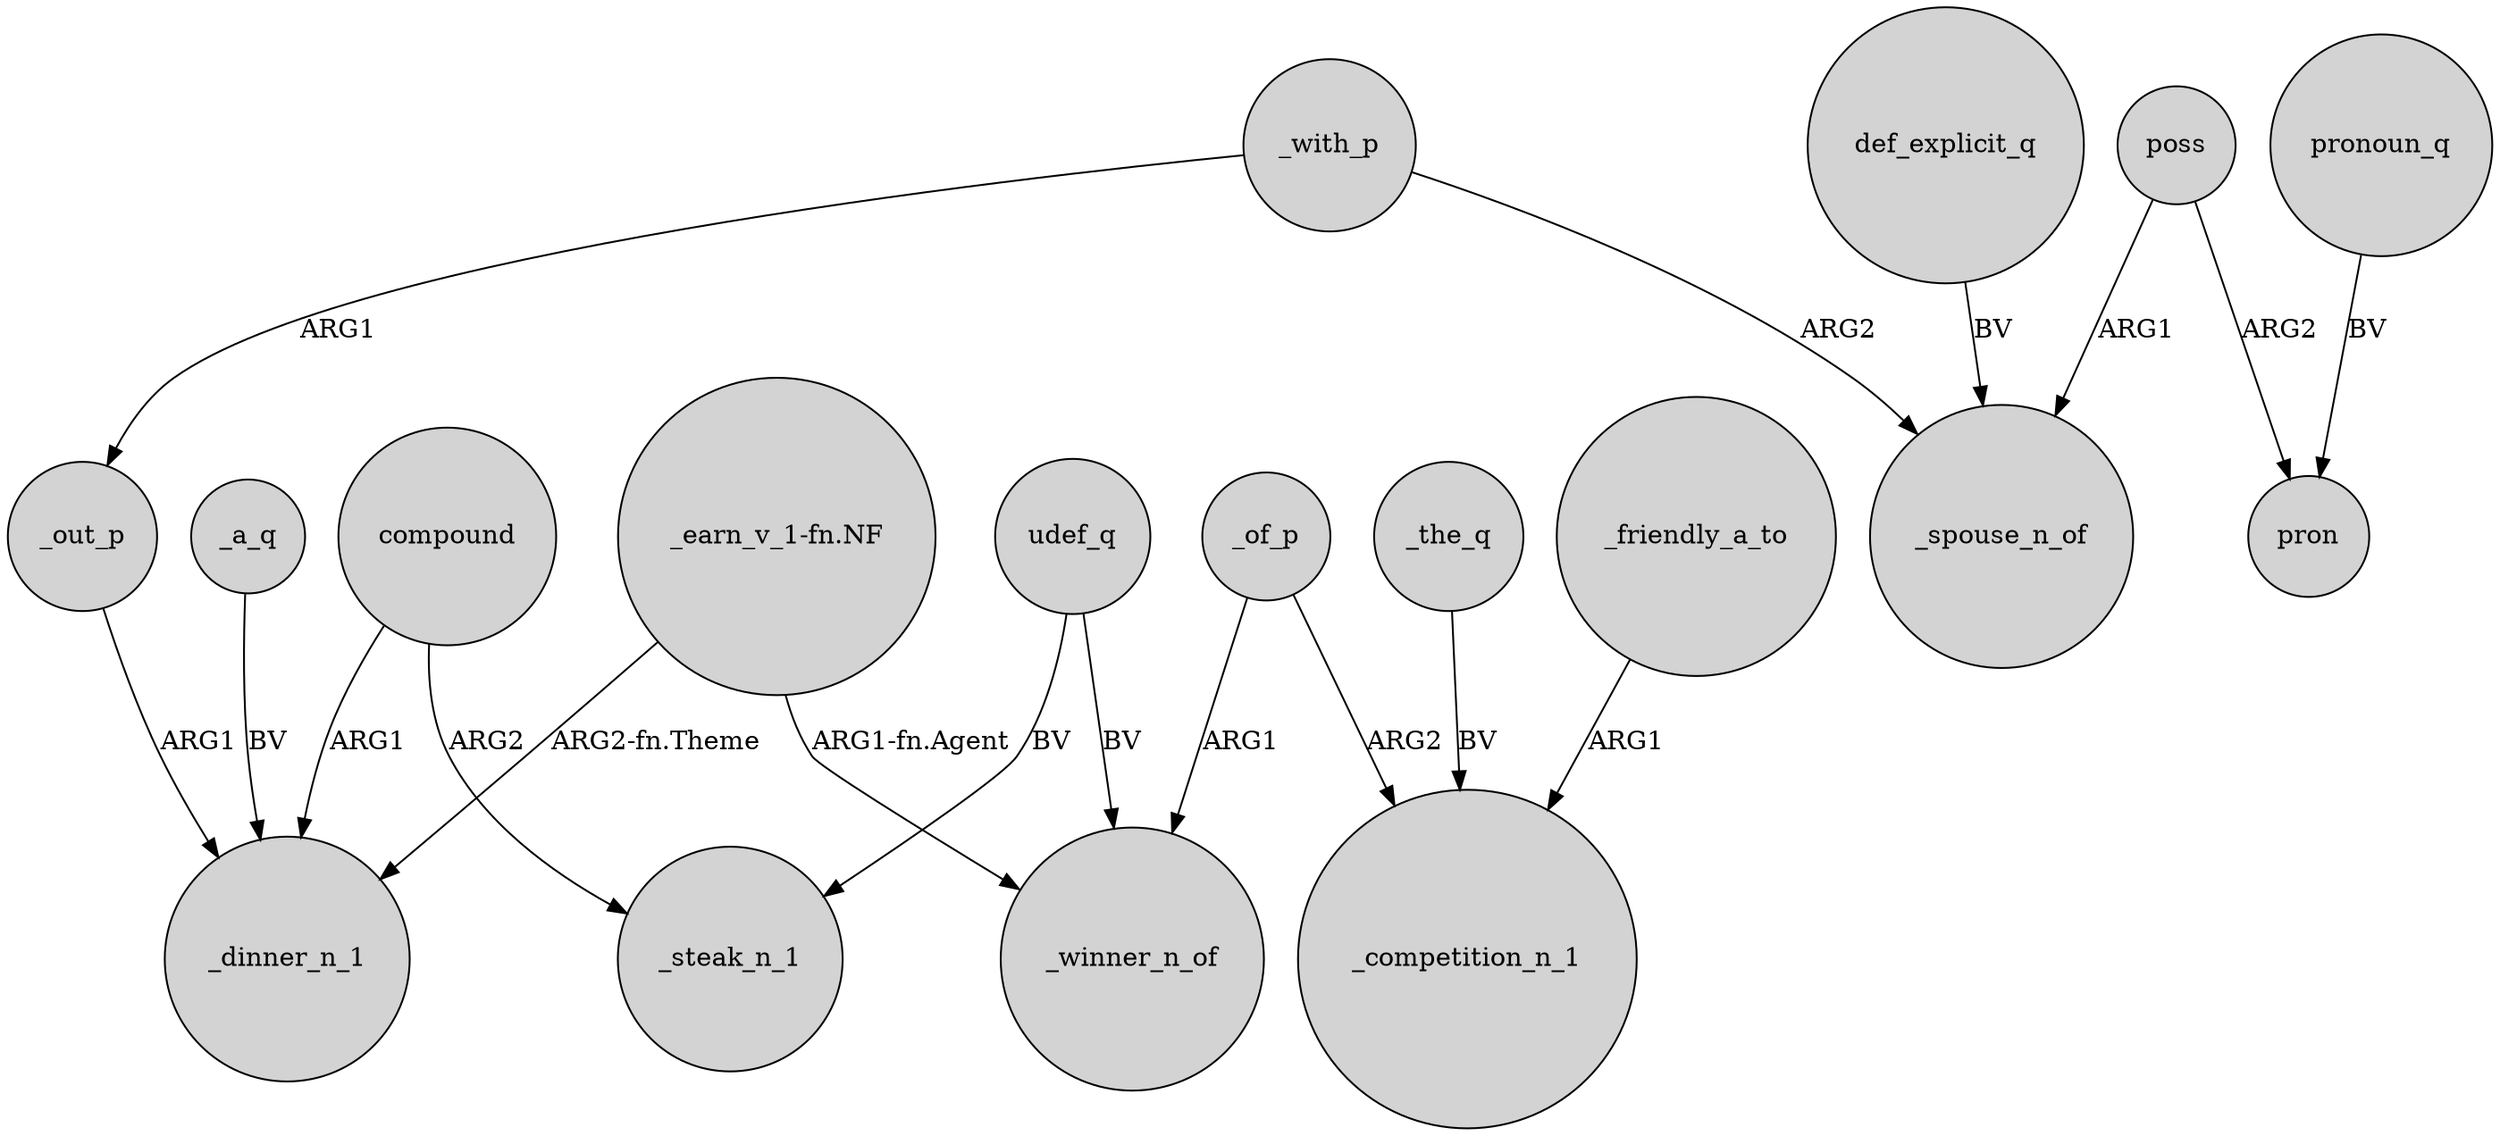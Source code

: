 digraph {
	node [shape=circle style=filled]
	udef_q -> _steak_n_1 [label=BV]
	"_earn_v_1-fn.NF" -> _dinner_n_1 [label="ARG2-fn.Theme"]
	_of_p -> _competition_n_1 [label=ARG2]
	udef_q -> _winner_n_of [label=BV]
	_the_q -> _competition_n_1 [label=BV]
	compound -> _dinner_n_1 [label=ARG1]
	_with_p -> _out_p [label=ARG1]
	_with_p -> _spouse_n_of [label=ARG2]
	poss -> _spouse_n_of [label=ARG1]
	poss -> pron [label=ARG2]
	pronoun_q -> pron [label=BV]
	_friendly_a_to -> _competition_n_1 [label=ARG1]
	_out_p -> _dinner_n_1 [label=ARG1]
	"_earn_v_1-fn.NF" -> _winner_n_of [label="ARG1-fn.Agent"]
	def_explicit_q -> _spouse_n_of [label=BV]
	_of_p -> _winner_n_of [label=ARG1]
	_a_q -> _dinner_n_1 [label=BV]
	compound -> _steak_n_1 [label=ARG2]
}
